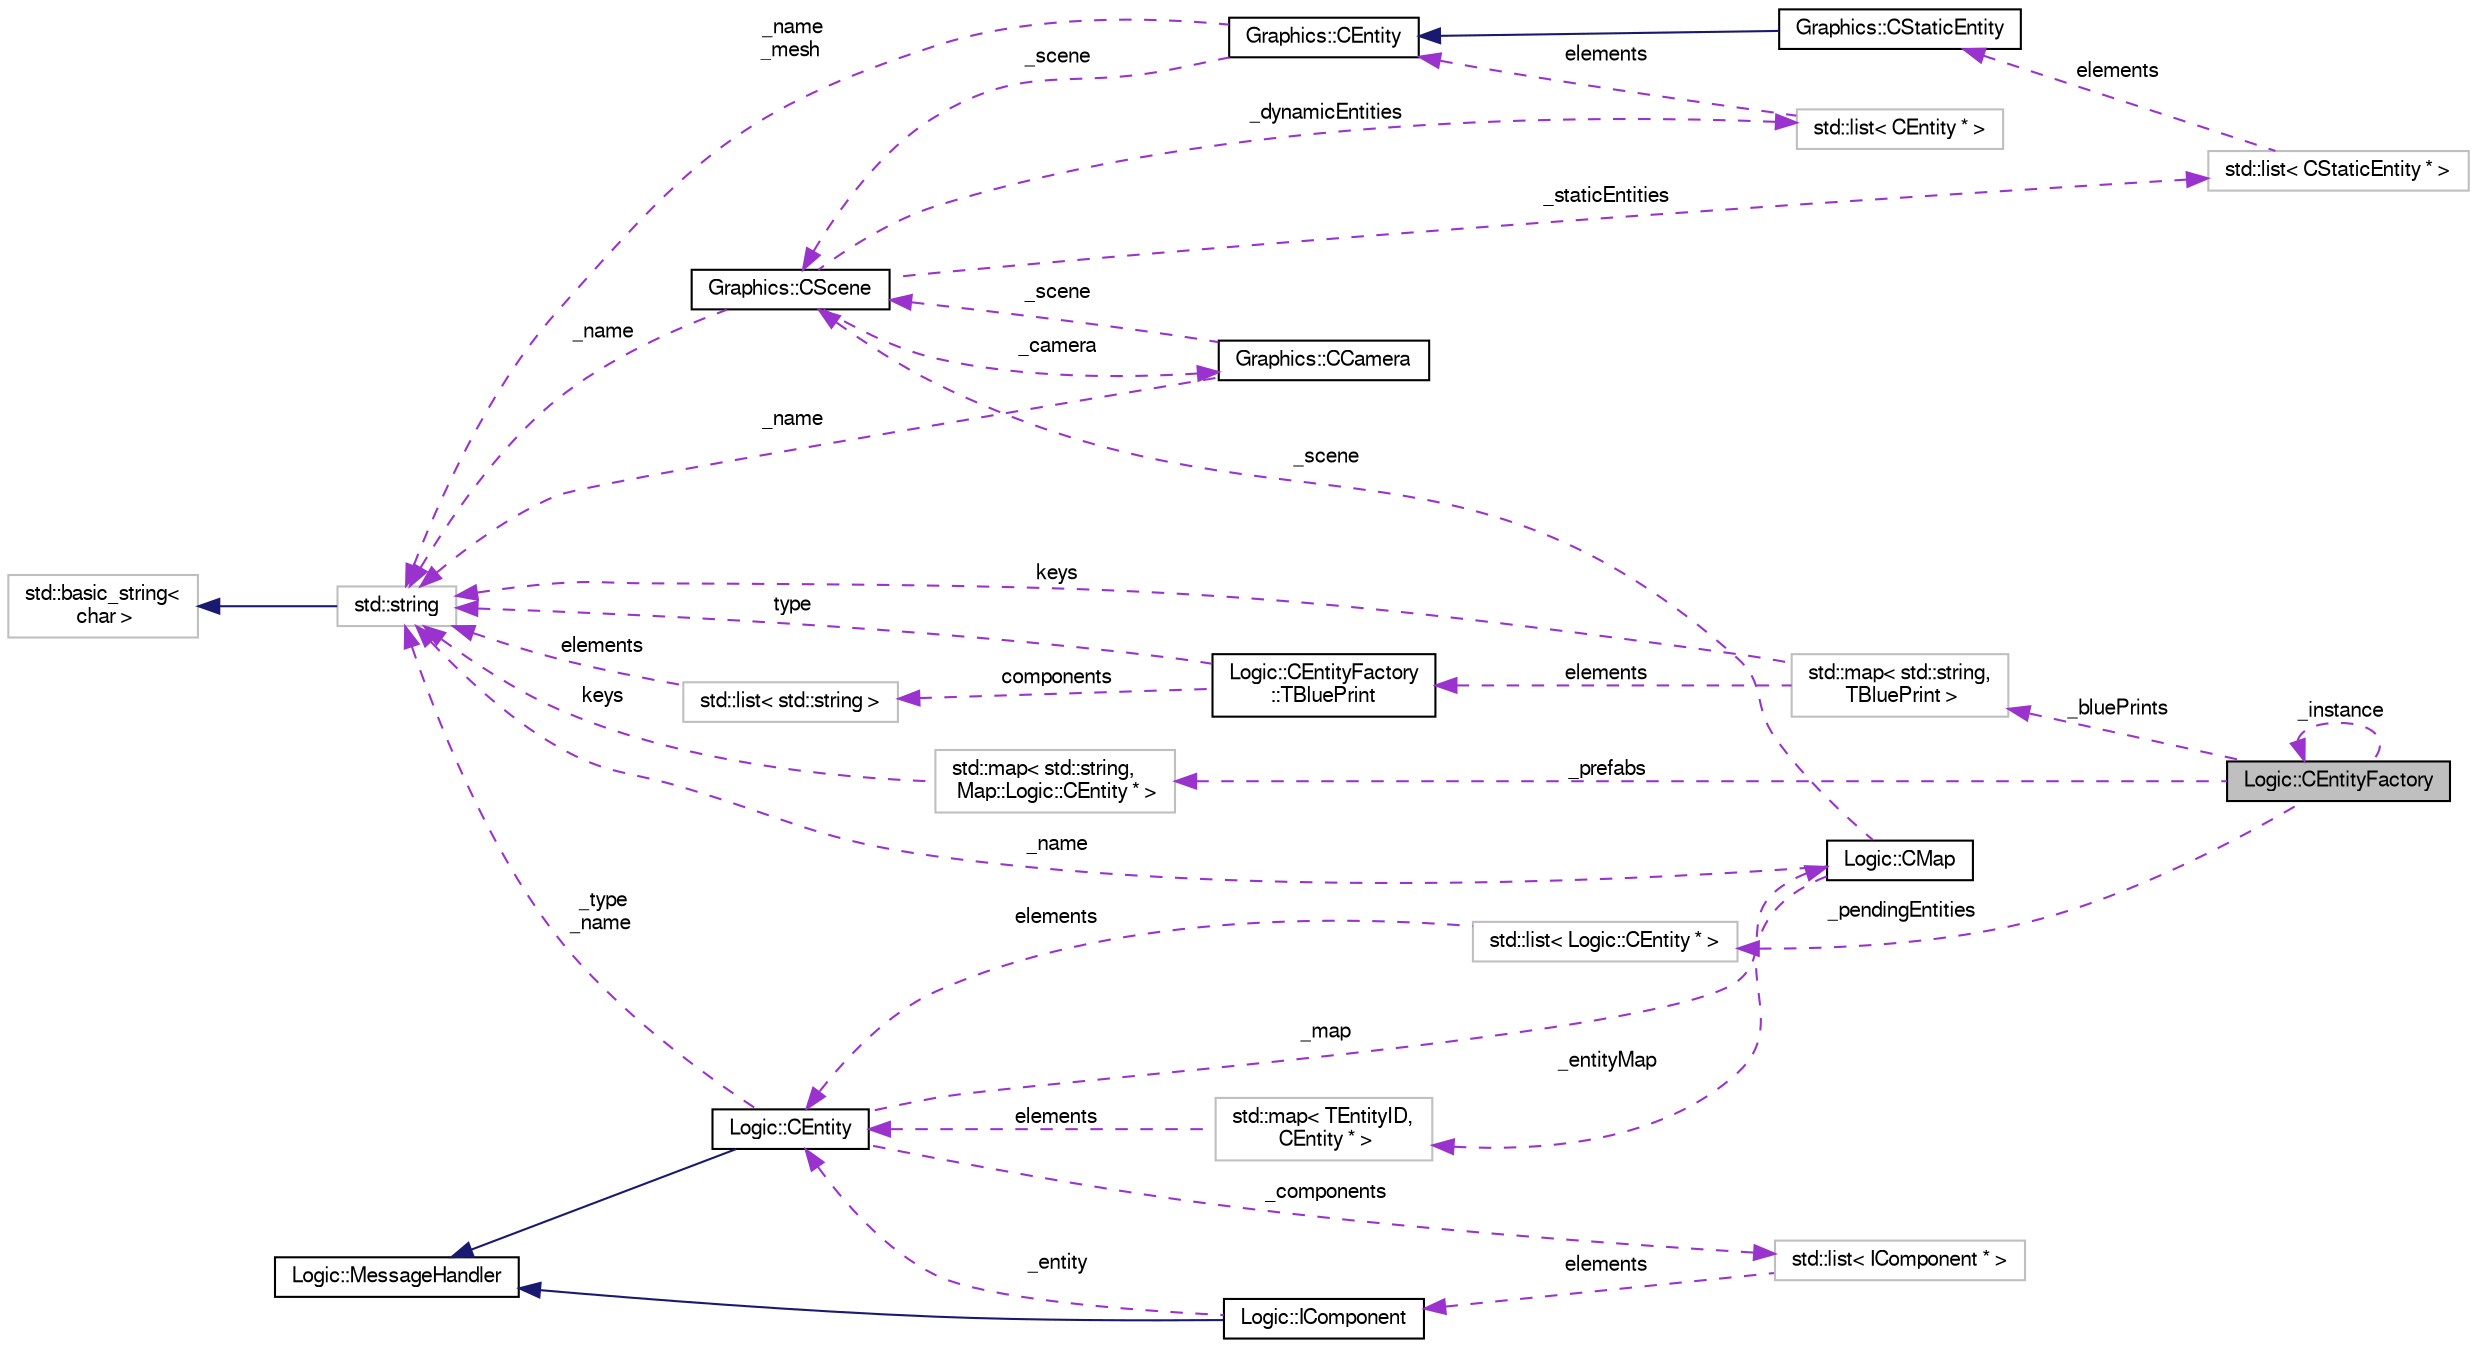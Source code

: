 digraph "Logic::CEntityFactory"
{
  edge [fontname="FreeSans",fontsize="10",labelfontname="FreeSans",labelfontsize="10"];
  node [fontname="FreeSans",fontsize="10",shape=record];
  rankdir="LR";
  Node1 [label="Logic::CEntityFactory",height=0.2,width=0.4,color="black", fillcolor="grey75", style="filled", fontcolor="black"];
  Node2 -> Node1 [dir="back",color="darkorchid3",fontsize="10",style="dashed",label=" _prefabs" ,fontname="FreeSans"];
  Node2 [label="std::map\< std::string,\l Map::Logic::CEntity * \>",height=0.2,width=0.4,color="grey75", fillcolor="white", style="filled"];
  Node3 -> Node2 [dir="back",color="darkorchid3",fontsize="10",style="dashed",label=" keys" ,fontname="FreeSans"];
  Node3 [label="std::string",height=0.2,width=0.4,color="grey75", fillcolor="white", style="filled",tooltip="STL class. "];
  Node4 -> Node3 [dir="back",color="midnightblue",fontsize="10",style="solid",fontname="FreeSans"];
  Node4 [label="std::basic_string\<\l char \>",height=0.2,width=0.4,color="grey75", fillcolor="white", style="filled",tooltip="STL class. "];
  Node1 -> Node1 [dir="back",color="darkorchid3",fontsize="10",style="dashed",label=" _instance" ,fontname="FreeSans"];
  Node5 -> Node1 [dir="back",color="darkorchid3",fontsize="10",style="dashed",label=" _bluePrints" ,fontname="FreeSans"];
  Node5 [label="std::map\< std::string,\l TBluePrint \>",height=0.2,width=0.4,color="grey75", fillcolor="white", style="filled"];
  Node6 -> Node5 [dir="back",color="darkorchid3",fontsize="10",style="dashed",label=" elements" ,fontname="FreeSans"];
  Node6 [label="Logic::CEntityFactory\l::TBluePrint",height=0.2,width=0.4,color="black", fillcolor="white", style="filled",URL="$struct_logic_1_1_c_entity_factory_1_1_t_blue_print.html",tooltip="Estructura que define una entidad blueprint. "];
  Node3 -> Node6 [dir="back",color="darkorchid3",fontsize="10",style="dashed",label=" type" ,fontname="FreeSans"];
  Node7 -> Node6 [dir="back",color="darkorchid3",fontsize="10",style="dashed",label=" components" ,fontname="FreeSans"];
  Node7 [label="std::list\< std::string \>",height=0.2,width=0.4,color="grey75", fillcolor="white", style="filled"];
  Node3 -> Node7 [dir="back",color="darkorchid3",fontsize="10",style="dashed",label=" elements" ,fontname="FreeSans"];
  Node3 -> Node5 [dir="back",color="darkorchid3",fontsize="10",style="dashed",label=" keys" ,fontname="FreeSans"];
  Node8 -> Node1 [dir="back",color="darkorchid3",fontsize="10",style="dashed",label=" _pendingEntities" ,fontname="FreeSans"];
  Node8 [label="std::list\< Logic::CEntity * \>",height=0.2,width=0.4,color="grey75", fillcolor="white", style="filled"];
  Node9 -> Node8 [dir="back",color="darkorchid3",fontsize="10",style="dashed",label=" elements" ,fontname="FreeSans"];
  Node9 [label="Logic::CEntity",height=0.2,width=0.4,color="black", fillcolor="white", style="filled",URL="$class_logic_1_1_c_entity.html",tooltip="Clase que representa una entidad en el entorno virtual. "];
  Node10 -> Node9 [dir="back",color="midnightblue",fontsize="10",style="solid",fontname="FreeSans"];
  Node10 [label="Logic::MessageHandler",height=0.2,width=0.4,color="black", fillcolor="white", style="filled",URL="$class_logic_1_1_message_handler.html"];
  Node11 -> Node9 [dir="back",color="darkorchid3",fontsize="10",style="dashed",label=" _components" ,fontname="FreeSans"];
  Node11 [label="std::list\< IComponent * \>",height=0.2,width=0.4,color="grey75", fillcolor="white", style="filled"];
  Node12 -> Node11 [dir="back",color="darkorchid3",fontsize="10",style="dashed",label=" elements" ,fontname="FreeSans"];
  Node12 [label="Logic::IComponent",height=0.2,width=0.4,color="black", fillcolor="white", style="filled",URL="$class_logic_1_1_i_component.html",tooltip="Clase base de los componentes que forman las entidades. "];
  Node10 -> Node12 [dir="back",color="midnightblue",fontsize="10",style="solid",fontname="FreeSans"];
  Node9 -> Node12 [dir="back",color="darkorchid3",fontsize="10",style="dashed",label=" _entity" ,fontname="FreeSans"];
  Node3 -> Node9 [dir="back",color="darkorchid3",fontsize="10",style="dashed",label=" _type\n_name" ,fontname="FreeSans"];
  Node13 -> Node9 [dir="back",color="darkorchid3",fontsize="10",style="dashed",label=" _map" ,fontname="FreeSans"];
  Node13 [label="Logic::CMap",height=0.2,width=0.4,color="black", fillcolor="white", style="filled",URL="$class_logic_1_1_c_map.html",tooltip="Clase que representa un mapa lógico. "];
  Node14 -> Node13 [dir="back",color="darkorchid3",fontsize="10",style="dashed",label=" _scene" ,fontname="FreeSans"];
  Node14 [label="Graphics::CScene",height=0.2,width=0.4,color="black", fillcolor="white", style="filled",URL="$class_graphics_1_1_c_scene.html",tooltip="Clase que controla todos los elementos de una escena. "];
  Node15 -> Node14 [dir="back",color="darkorchid3",fontsize="10",style="dashed",label=" _staticEntities" ,fontname="FreeSans"];
  Node15 [label="std::list\< CStaticEntity * \>",height=0.2,width=0.4,color="grey75", fillcolor="white", style="filled"];
  Node16 -> Node15 [dir="back",color="darkorchid3",fontsize="10",style="dashed",label=" elements" ,fontname="FreeSans"];
  Node16 [label="Graphics::CStaticEntity",height=0.2,width=0.4,color="black", fillcolor="white", style="filled",URL="$class_graphics_1_1_c_static_entity.html",tooltip="Clase que representa una entidad gráfica estática. "];
  Node17 -> Node16 [dir="back",color="midnightblue",fontsize="10",style="solid",fontname="FreeSans"];
  Node17 [label="Graphics::CEntity",height=0.2,width=0.4,color="black", fillcolor="white", style="filled",URL="$class_graphics_1_1_c_entity.html",tooltip="Clase que representa una entidad gráfica. "];
  Node14 -> Node17 [dir="back",color="darkorchid3",fontsize="10",style="dashed",label=" _scene" ,fontname="FreeSans"];
  Node3 -> Node17 [dir="back",color="darkorchid3",fontsize="10",style="dashed",label=" _name\n_mesh" ,fontname="FreeSans"];
  Node18 -> Node14 [dir="back",color="darkorchid3",fontsize="10",style="dashed",label=" _camera" ,fontname="FreeSans"];
  Node18 [label="Graphics::CCamera",height=0.2,width=0.4,color="black", fillcolor="white", style="filled",URL="$class_graphics_1_1_c_camera.html",tooltip="Clase de la cámara extendida basada en Ogre. "];
  Node14 -> Node18 [dir="back",color="darkorchid3",fontsize="10",style="dashed",label=" _scene" ,fontname="FreeSans"];
  Node3 -> Node18 [dir="back",color="darkorchid3",fontsize="10",style="dashed",label=" _name" ,fontname="FreeSans"];
  Node3 -> Node14 [dir="back",color="darkorchid3",fontsize="10",style="dashed",label=" _name" ,fontname="FreeSans"];
  Node19 -> Node14 [dir="back",color="darkorchid3",fontsize="10",style="dashed",label=" _dynamicEntities" ,fontname="FreeSans"];
  Node19 [label="std::list\< CEntity * \>",height=0.2,width=0.4,color="grey75", fillcolor="white", style="filled"];
  Node17 -> Node19 [dir="back",color="darkorchid3",fontsize="10",style="dashed",label=" elements" ,fontname="FreeSans"];
  Node20 -> Node13 [dir="back",color="darkorchid3",fontsize="10",style="dashed",label=" _entityMap" ,fontname="FreeSans"];
  Node20 [label="std::map\< TEntityID,\l CEntity * \>",height=0.2,width=0.4,color="grey75", fillcolor="white", style="filled"];
  Node9 -> Node20 [dir="back",color="darkorchid3",fontsize="10",style="dashed",label=" elements" ,fontname="FreeSans"];
  Node3 -> Node13 [dir="back",color="darkorchid3",fontsize="10",style="dashed",label=" _name" ,fontname="FreeSans"];
}
